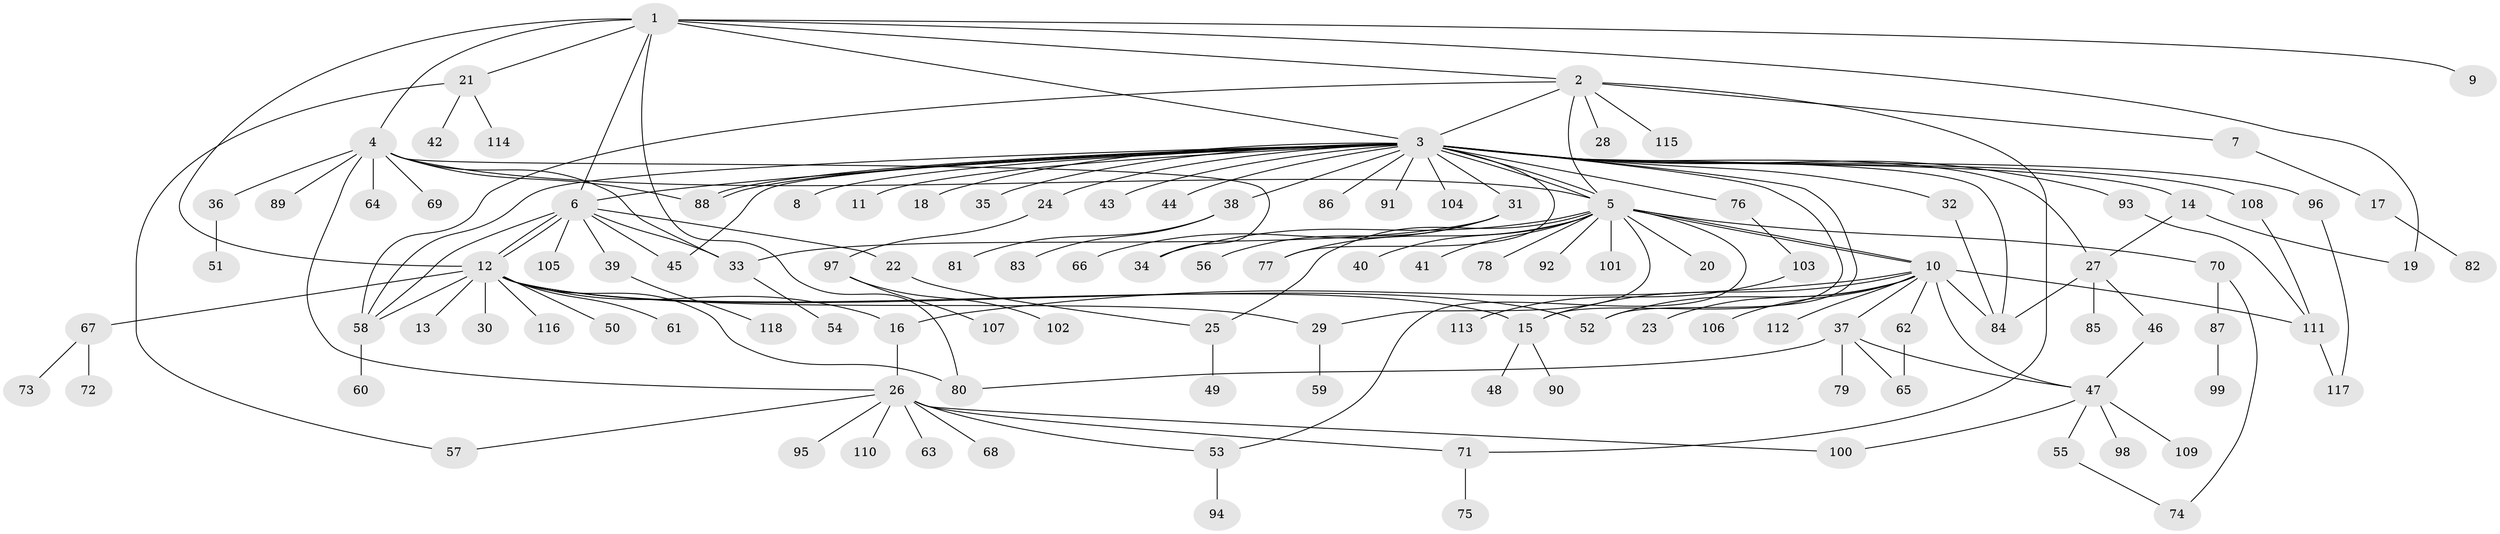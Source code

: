 // coarse degree distribution, {9: 0.03409090909090909, 7: 0.022727272727272728, 31: 0.011363636363636364, 16: 0.022727272727272728, 10: 0.011363636363636364, 2: 0.20454545454545456, 1: 0.5227272727272727, 14: 0.011363636363636364, 3: 0.09090909090909091, 4: 0.056818181818181816, 6: 0.011363636363636364}
// Generated by graph-tools (version 1.1) at 2025/23/03/03/25 07:23:51]
// undirected, 118 vertices, 161 edges
graph export_dot {
graph [start="1"]
  node [color=gray90,style=filled];
  1;
  2;
  3;
  4;
  5;
  6;
  7;
  8;
  9;
  10;
  11;
  12;
  13;
  14;
  15;
  16;
  17;
  18;
  19;
  20;
  21;
  22;
  23;
  24;
  25;
  26;
  27;
  28;
  29;
  30;
  31;
  32;
  33;
  34;
  35;
  36;
  37;
  38;
  39;
  40;
  41;
  42;
  43;
  44;
  45;
  46;
  47;
  48;
  49;
  50;
  51;
  52;
  53;
  54;
  55;
  56;
  57;
  58;
  59;
  60;
  61;
  62;
  63;
  64;
  65;
  66;
  67;
  68;
  69;
  70;
  71;
  72;
  73;
  74;
  75;
  76;
  77;
  78;
  79;
  80;
  81;
  82;
  83;
  84;
  85;
  86;
  87;
  88;
  89;
  90;
  91;
  92;
  93;
  94;
  95;
  96;
  97;
  98;
  99;
  100;
  101;
  102;
  103;
  104;
  105;
  106;
  107;
  108;
  109;
  110;
  111;
  112;
  113;
  114;
  115;
  116;
  117;
  118;
  1 -- 2;
  1 -- 3;
  1 -- 4;
  1 -- 6;
  1 -- 9;
  1 -- 12;
  1 -- 19;
  1 -- 21;
  1 -- 80;
  2 -- 3;
  2 -- 5;
  2 -- 7;
  2 -- 28;
  2 -- 58;
  2 -- 71;
  2 -- 115;
  3 -- 5;
  3 -- 5;
  3 -- 6;
  3 -- 8;
  3 -- 11;
  3 -- 14;
  3 -- 15;
  3 -- 18;
  3 -- 24;
  3 -- 27;
  3 -- 31;
  3 -- 32;
  3 -- 35;
  3 -- 38;
  3 -- 43;
  3 -- 44;
  3 -- 45;
  3 -- 52;
  3 -- 58;
  3 -- 76;
  3 -- 77;
  3 -- 84;
  3 -- 86;
  3 -- 88;
  3 -- 88;
  3 -- 91;
  3 -- 93;
  3 -- 96;
  3 -- 104;
  3 -- 108;
  4 -- 5;
  4 -- 26;
  4 -- 33;
  4 -- 34;
  4 -- 36;
  4 -- 64;
  4 -- 69;
  4 -- 88;
  4 -- 89;
  5 -- 10;
  5 -- 10;
  5 -- 20;
  5 -- 25;
  5 -- 29;
  5 -- 34;
  5 -- 40;
  5 -- 41;
  5 -- 53;
  5 -- 70;
  5 -- 77;
  5 -- 78;
  5 -- 92;
  5 -- 101;
  6 -- 12;
  6 -- 12;
  6 -- 22;
  6 -- 33;
  6 -- 39;
  6 -- 45;
  6 -- 58;
  6 -- 105;
  7 -- 17;
  10 -- 15;
  10 -- 16;
  10 -- 23;
  10 -- 37;
  10 -- 47;
  10 -- 52;
  10 -- 62;
  10 -- 84;
  10 -- 106;
  10 -- 111;
  10 -- 112;
  12 -- 13;
  12 -- 15;
  12 -- 16;
  12 -- 29;
  12 -- 30;
  12 -- 50;
  12 -- 52;
  12 -- 58;
  12 -- 61;
  12 -- 67;
  12 -- 80;
  12 -- 116;
  14 -- 19;
  14 -- 27;
  15 -- 48;
  15 -- 90;
  16 -- 26;
  17 -- 82;
  21 -- 42;
  21 -- 57;
  21 -- 114;
  22 -- 25;
  24 -- 97;
  25 -- 49;
  26 -- 53;
  26 -- 57;
  26 -- 63;
  26 -- 68;
  26 -- 71;
  26 -- 95;
  26 -- 100;
  26 -- 110;
  27 -- 46;
  27 -- 84;
  27 -- 85;
  29 -- 59;
  31 -- 33;
  31 -- 56;
  31 -- 66;
  32 -- 84;
  33 -- 54;
  36 -- 51;
  37 -- 47;
  37 -- 65;
  37 -- 79;
  37 -- 80;
  38 -- 81;
  38 -- 83;
  39 -- 118;
  46 -- 47;
  47 -- 55;
  47 -- 98;
  47 -- 100;
  47 -- 109;
  53 -- 94;
  55 -- 74;
  58 -- 60;
  62 -- 65;
  67 -- 72;
  67 -- 73;
  70 -- 74;
  70 -- 87;
  71 -- 75;
  76 -- 103;
  87 -- 99;
  93 -- 111;
  96 -- 117;
  97 -- 102;
  97 -- 107;
  103 -- 113;
  108 -- 111;
  111 -- 117;
}
